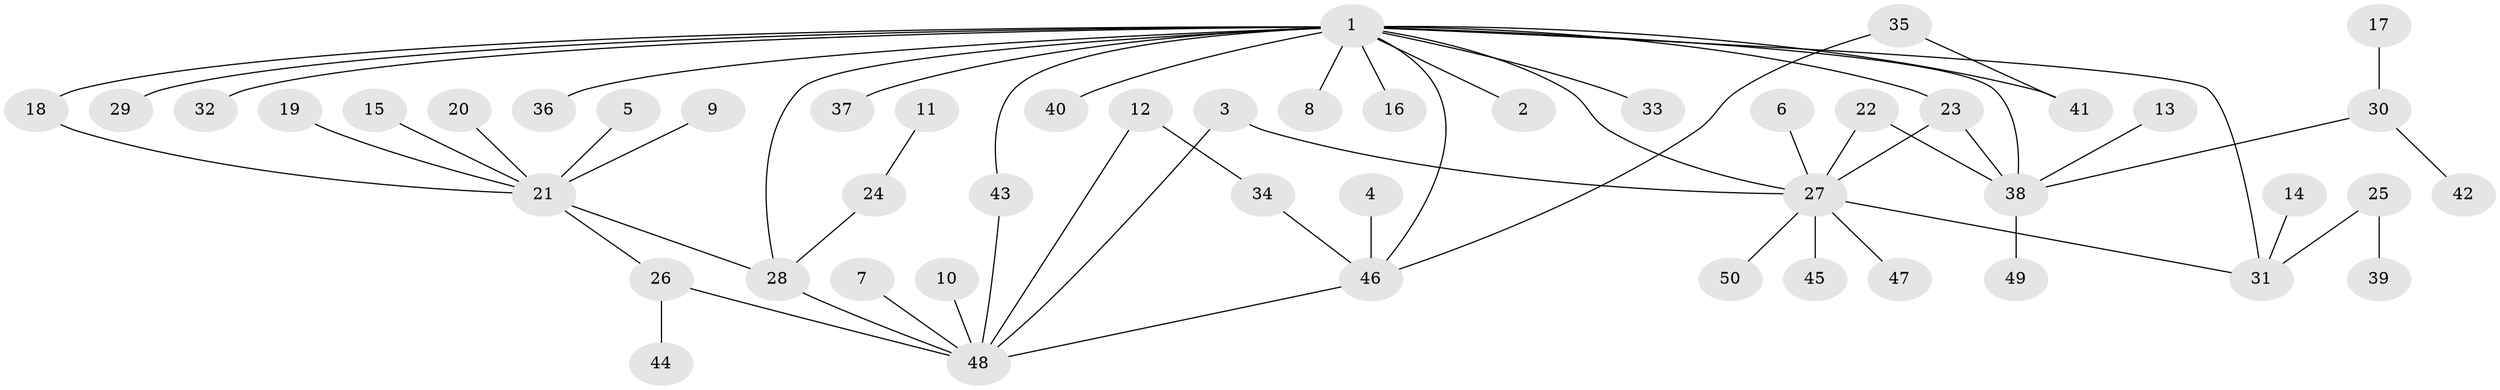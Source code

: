 // original degree distribution, {13: 0.010309278350515464, 8: 0.010309278350515464, 1: 0.5463917525773195, 3: 0.13402061855670103, 4: 0.041237113402061855, 10: 0.010309278350515464, 6: 0.010309278350515464, 9: 0.020618556701030927, 7: 0.010309278350515464, 5: 0.020618556701030927, 2: 0.18556701030927836}
// Generated by graph-tools (version 1.1) at 2025/26/03/09/25 03:26:07]
// undirected, 50 vertices, 60 edges
graph export_dot {
graph [start="1"]
  node [color=gray90,style=filled];
  1;
  2;
  3;
  4;
  5;
  6;
  7;
  8;
  9;
  10;
  11;
  12;
  13;
  14;
  15;
  16;
  17;
  18;
  19;
  20;
  21;
  22;
  23;
  24;
  25;
  26;
  27;
  28;
  29;
  30;
  31;
  32;
  33;
  34;
  35;
  36;
  37;
  38;
  39;
  40;
  41;
  42;
  43;
  44;
  45;
  46;
  47;
  48;
  49;
  50;
  1 -- 2 [weight=1.0];
  1 -- 8 [weight=1.0];
  1 -- 16 [weight=1.0];
  1 -- 18 [weight=1.0];
  1 -- 23 [weight=1.0];
  1 -- 27 [weight=1.0];
  1 -- 28 [weight=1.0];
  1 -- 29 [weight=1.0];
  1 -- 31 [weight=1.0];
  1 -- 32 [weight=1.0];
  1 -- 33 [weight=1.0];
  1 -- 36 [weight=1.0];
  1 -- 37 [weight=1.0];
  1 -- 38 [weight=1.0];
  1 -- 40 [weight=1.0];
  1 -- 41 [weight=1.0];
  1 -- 43 [weight=1.0];
  1 -- 46 [weight=1.0];
  3 -- 27 [weight=1.0];
  3 -- 48 [weight=1.0];
  4 -- 46 [weight=1.0];
  5 -- 21 [weight=1.0];
  6 -- 27 [weight=1.0];
  7 -- 48 [weight=1.0];
  9 -- 21 [weight=1.0];
  10 -- 48 [weight=1.0];
  11 -- 24 [weight=1.0];
  12 -- 34 [weight=1.0];
  12 -- 48 [weight=1.0];
  13 -- 38 [weight=1.0];
  14 -- 31 [weight=1.0];
  15 -- 21 [weight=1.0];
  17 -- 30 [weight=1.0];
  18 -- 21 [weight=1.0];
  19 -- 21 [weight=1.0];
  20 -- 21 [weight=1.0];
  21 -- 26 [weight=1.0];
  21 -- 28 [weight=1.0];
  22 -- 27 [weight=1.0];
  22 -- 38 [weight=1.0];
  23 -- 27 [weight=1.0];
  23 -- 38 [weight=1.0];
  24 -- 28 [weight=1.0];
  25 -- 31 [weight=1.0];
  25 -- 39 [weight=1.0];
  26 -- 44 [weight=1.0];
  26 -- 48 [weight=1.0];
  27 -- 31 [weight=1.0];
  27 -- 45 [weight=1.0];
  27 -- 47 [weight=1.0];
  27 -- 50 [weight=1.0];
  28 -- 48 [weight=1.0];
  30 -- 38 [weight=1.0];
  30 -- 42 [weight=1.0];
  34 -- 46 [weight=1.0];
  35 -- 41 [weight=1.0];
  35 -- 46 [weight=1.0];
  38 -- 49 [weight=1.0];
  43 -- 48 [weight=1.0];
  46 -- 48 [weight=1.0];
}
